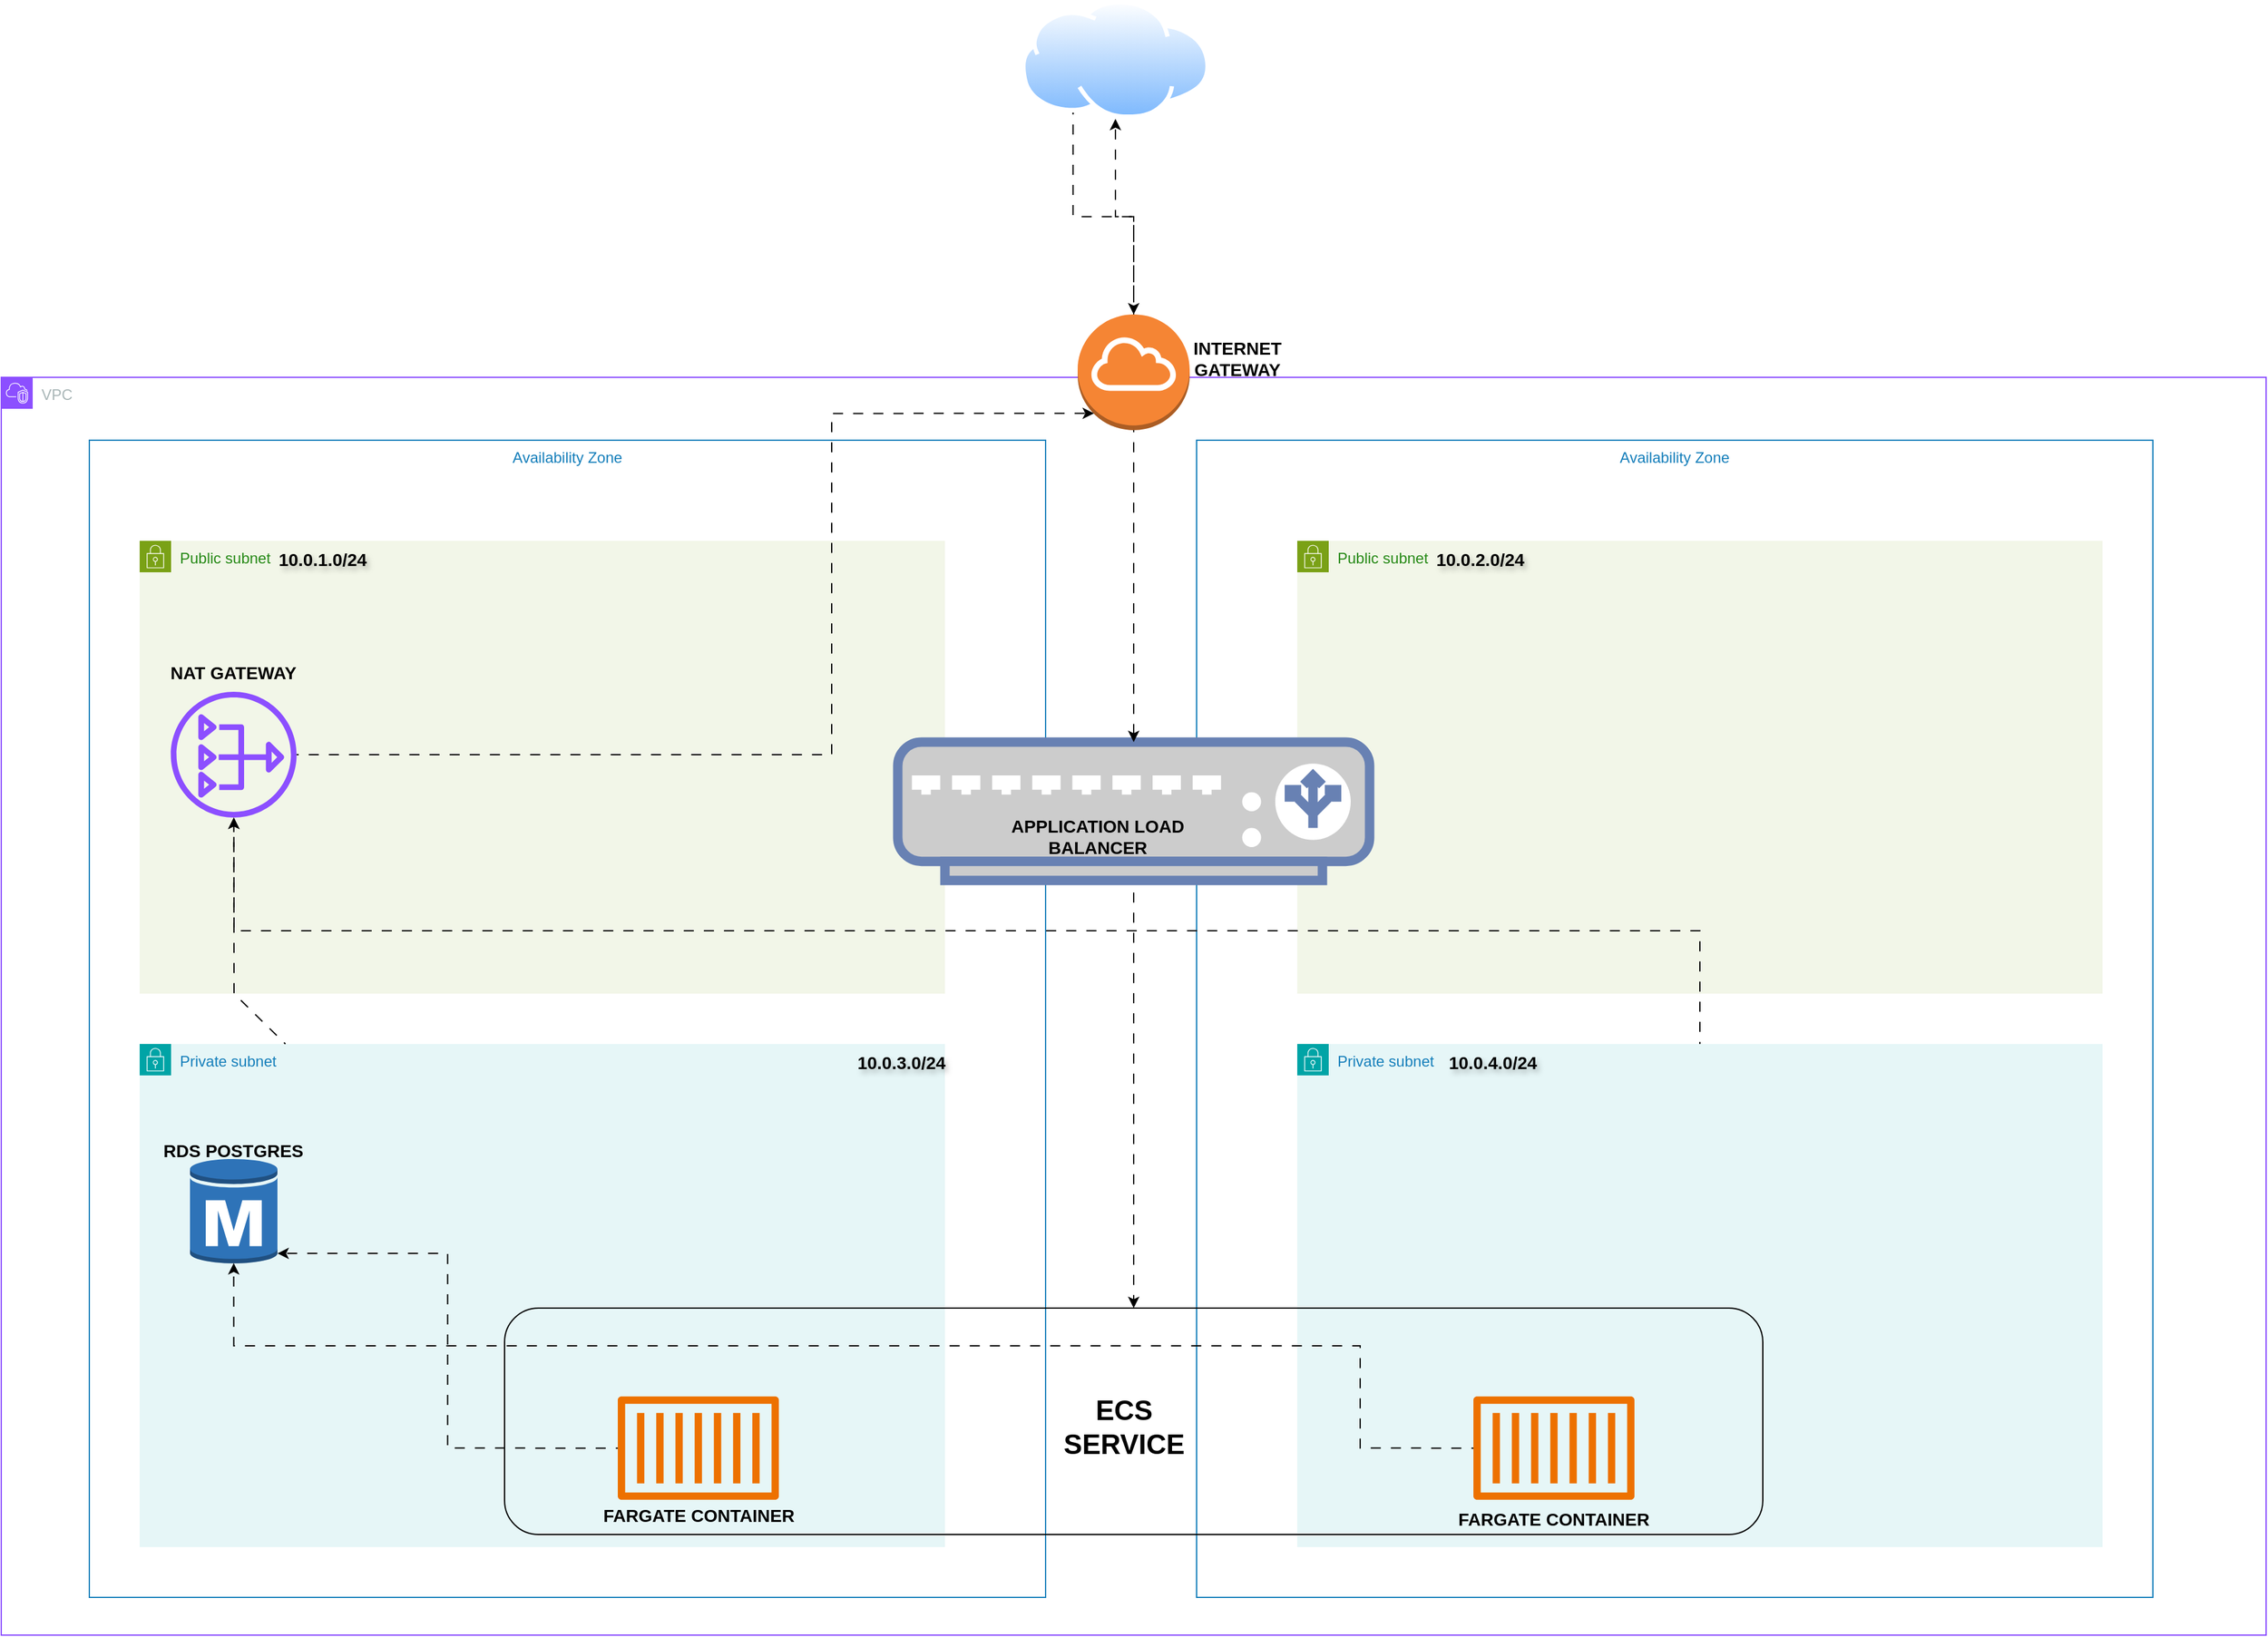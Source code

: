 <mxfile version="24.1.0" type="github">
  <diagram name="Page-0" id="Page-0">
    <mxGraphModel dx="2392" dy="1406" grid="1" gridSize="10" guides="1" tooltips="1" connect="1" arrows="1" fold="1" page="1" pageScale="1" pageWidth="2116" pageHeight="1587" math="0" shadow="0">
      <root>
        <mxCell id="0" />
        <mxCell id="1" parent="0" />
        <mxCell id="ODpNkwMlUyrVwhqXqqqU-3" value="VPC" style="points=[[0,0],[0.25,0],[0.5,0],[0.75,0],[1,0],[1,0.25],[1,0.5],[1,0.75],[1,1],[0.75,1],[0.5,1],[0.25,1],[0,1],[0,0.75],[0,0.5],[0,0.25]];outlineConnect=0;gradientColor=none;html=1;whiteSpace=wrap;fontSize=12;fontStyle=0;container=1;pointerEvents=0;collapsible=0;recursiveResize=0;shape=mxgraph.aws4.group;grIcon=mxgraph.aws4.group_vpc2;strokeColor=#8C4FFF;fillColor=none;verticalAlign=top;align=left;spacingLeft=30;fontColor=#AAB7B8;" vertex="1" parent="1">
          <mxGeometry x="90" y="630" width="1800" height="1000" as="geometry" />
        </mxCell>
        <mxCell id="ODpNkwMlUyrVwhqXqqqU-4" value="Availability Zone" style="fillColor=none;strokeColor=#147EBA;verticalAlign=top;fontStyle=0;fontColor=#147EBA;whiteSpace=wrap;html=1;" vertex="1" parent="ODpNkwMlUyrVwhqXqqqU-3">
          <mxGeometry x="70" y="50" width="760" height="920" as="geometry" />
        </mxCell>
        <mxCell id="ODpNkwMlUyrVwhqXqqqU-7" value="Availability Zone" style="fillColor=none;strokeColor=#147EBA;verticalAlign=top;fontStyle=0;fontColor=#147EBA;whiteSpace=wrap;html=1;" vertex="1" parent="ODpNkwMlUyrVwhqXqqqU-3">
          <mxGeometry x="950" y="50" width="760" height="920" as="geometry" />
        </mxCell>
        <mxCell id="ODpNkwMlUyrVwhqXqqqU-10" value="Public subnet" style="points=[[0,0],[0.25,0],[0.5,0],[0.75,0],[1,0],[1,0.25],[1,0.5],[1,0.75],[1,1],[0.75,1],[0.5,1],[0.25,1],[0,1],[0,0.75],[0,0.5],[0,0.25]];outlineConnect=0;gradientColor=none;html=1;whiteSpace=wrap;fontSize=12;fontStyle=0;container=1;pointerEvents=0;collapsible=0;recursiveResize=0;shape=mxgraph.aws4.group;grIcon=mxgraph.aws4.group_security_group;grStroke=0;strokeColor=#7AA116;fillColor=#F2F6E8;verticalAlign=top;align=left;spacingLeft=30;fontColor=#248814;dashed=0;" vertex="1" parent="ODpNkwMlUyrVwhqXqqqU-3">
          <mxGeometry x="110" y="130" width="640" height="360" as="geometry" />
        </mxCell>
        <mxCell id="ODpNkwMlUyrVwhqXqqqU-15" value="" style="sketch=0;outlineConnect=0;fontColor=#232F3E;gradientColor=none;fillColor=#8C4FFF;strokeColor=none;dashed=0;verticalLabelPosition=bottom;verticalAlign=top;align=center;html=1;fontSize=12;fontStyle=0;aspect=fixed;pointerEvents=1;shape=mxgraph.aws4.nat_gateway;" vertex="1" parent="ODpNkwMlUyrVwhqXqqqU-10">
          <mxGeometry x="24.75" y="120" width="100" height="100" as="geometry" />
        </mxCell>
        <mxCell id="ODpNkwMlUyrVwhqXqqqU-11" value="Public subnet" style="points=[[0,0],[0.25,0],[0.5,0],[0.75,0],[1,0],[1,0.25],[1,0.5],[1,0.75],[1,1],[0.75,1],[0.5,1],[0.25,1],[0,1],[0,0.75],[0,0.5],[0,0.25]];outlineConnect=0;gradientColor=none;html=1;whiteSpace=wrap;fontSize=12;fontStyle=0;container=1;pointerEvents=0;collapsible=0;recursiveResize=0;shape=mxgraph.aws4.group;grIcon=mxgraph.aws4.group_security_group;grStroke=0;strokeColor=#7AA116;fillColor=#F2F6E8;verticalAlign=top;align=left;spacingLeft=30;fontColor=#248814;dashed=0;" vertex="1" parent="ODpNkwMlUyrVwhqXqqqU-3">
          <mxGeometry x="1030" y="130" width="640" height="360" as="geometry" />
        </mxCell>
        <mxCell id="ODpNkwMlUyrVwhqXqqqU-12" value="Private subnet" style="points=[[0,0],[0.25,0],[0.5,0],[0.75,0],[1,0],[1,0.25],[1,0.5],[1,0.75],[1,1],[0.75,1],[0.5,1],[0.25,1],[0,1],[0,0.75],[0,0.5],[0,0.25]];outlineConnect=0;gradientColor=none;html=1;whiteSpace=wrap;fontSize=12;fontStyle=0;container=1;pointerEvents=0;collapsible=0;recursiveResize=0;shape=mxgraph.aws4.group;grIcon=mxgraph.aws4.group_security_group;grStroke=0;strokeColor=#00A4A6;fillColor=#E6F6F7;verticalAlign=top;align=left;spacingLeft=30;fontColor=#147EBA;dashed=0;" vertex="1" parent="ODpNkwMlUyrVwhqXqqqU-3">
          <mxGeometry x="110" y="530" width="640" height="400" as="geometry" />
        </mxCell>
        <mxCell id="ODpNkwMlUyrVwhqXqqqU-50" style="edgeStyle=orthogonalEdgeStyle;rounded=0;orthogonalLoop=1;jettySize=auto;html=1;flowAnimation=1;textShadow=0;ignoreEdge=0;orthogonal=0;enumerate=0;comic=0;backgroundOutline=0;snapToPoint=0;" edge="1" parent="ODpNkwMlUyrVwhqXqqqU-3" source="ODpNkwMlUyrVwhqXqqqU-13" target="ODpNkwMlUyrVwhqXqqqU-15">
          <mxGeometry relative="1" as="geometry">
            <Array as="points">
              <mxPoint x="1350" y="440" />
              <mxPoint x="185" y="440" />
            </Array>
          </mxGeometry>
        </mxCell>
        <mxCell id="ODpNkwMlUyrVwhqXqqqU-13" value="Private subnet" style="points=[[0,0],[0.25,0],[0.5,0],[0.75,0],[1,0],[1,0.25],[1,0.5],[1,0.75],[1,1],[0.75,1],[0.5,1],[0.25,1],[0,1],[0,0.75],[0,0.5],[0,0.25]];outlineConnect=0;gradientColor=none;html=1;whiteSpace=wrap;fontSize=12;fontStyle=0;container=1;pointerEvents=0;collapsible=0;recursiveResize=0;shape=mxgraph.aws4.group;grIcon=mxgraph.aws4.group_security_group;grStroke=0;strokeColor=#00A4A6;fillColor=#E6F6F7;verticalAlign=top;align=left;spacingLeft=30;fontColor=#147EBA;dashed=0;" vertex="1" parent="ODpNkwMlUyrVwhqXqqqU-3">
          <mxGeometry x="1030" y="530" width="640" height="400" as="geometry" />
        </mxCell>
        <mxCell id="ODpNkwMlUyrVwhqXqqqU-49" style="edgeStyle=orthogonalEdgeStyle;rounded=0;orthogonalLoop=1;jettySize=auto;html=1;flowAnimation=1;textShadow=0;ignoreEdge=0;orthogonal=0;enumerate=0;comic=0;backgroundOutline=0;snapToPoint=0;" edge="1" parent="ODpNkwMlUyrVwhqXqqqU-3" source="ODpNkwMlUyrVwhqXqqqU-14" target="ODpNkwMlUyrVwhqXqqqU-18">
          <mxGeometry relative="1" as="geometry" />
        </mxCell>
        <mxCell id="ODpNkwMlUyrVwhqXqqqU-14" value="" style="fontColor=#0066CC;verticalAlign=top;verticalLabelPosition=bottom;labelPosition=center;align=center;html=1;outlineConnect=0;fillColor=#CCCCCC;strokeColor=#6881B3;gradientColor=none;gradientDirection=north;strokeWidth=2;shape=mxgraph.networks.load_balancer;" vertex="1" parent="ODpNkwMlUyrVwhqXqqqU-3">
          <mxGeometry x="712.5" y="290" width="375" height="110" as="geometry" />
        </mxCell>
        <mxCell id="ODpNkwMlUyrVwhqXqqqU-47" style="edgeStyle=orthogonalEdgeStyle;rounded=0;orthogonalLoop=1;jettySize=auto;html=1;flowAnimation=1;textShadow=0;ignoreEdge=0;orthogonal=0;enumerate=0;comic=0;backgroundOutline=0;snapToPoint=0;" edge="1" parent="ODpNkwMlUyrVwhqXqqqU-3" source="ODpNkwMlUyrVwhqXqqqU-12" target="ODpNkwMlUyrVwhqXqqqU-15">
          <mxGeometry relative="1" as="geometry">
            <Array as="points">
              <mxPoint x="185" y="490" />
              <mxPoint x="185" y="490" />
            </Array>
          </mxGeometry>
        </mxCell>
        <mxCell id="ODpNkwMlUyrVwhqXqqqU-16" value="" style="outlineConnect=0;dashed=0;verticalLabelPosition=bottom;verticalAlign=top;align=center;html=1;shape=mxgraph.aws3.rds_db_instance;fillColor=#2E73B8;gradientColor=none;" vertex="1" parent="ODpNkwMlUyrVwhqXqqqU-3">
          <mxGeometry x="150" y="620" width="69.5" height="86" as="geometry" />
        </mxCell>
        <mxCell id="ODpNkwMlUyrVwhqXqqqU-18" value="" style="rounded=1;whiteSpace=wrap;html=1;fillColor=none;" vertex="1" parent="ODpNkwMlUyrVwhqXqqqU-3">
          <mxGeometry x="400" y="740" width="1000" height="180" as="geometry" />
        </mxCell>
        <mxCell id="ODpNkwMlUyrVwhqXqqqU-19" value="" style="sketch=0;outlineConnect=0;fontColor=#232F3E;gradientColor=none;fillColor=#ED7100;strokeColor=none;dashed=0;verticalLabelPosition=bottom;verticalAlign=top;align=center;html=1;fontSize=12;fontStyle=0;aspect=fixed;pointerEvents=1;shape=mxgraph.aws4.container_1;" vertex="1" parent="ODpNkwMlUyrVwhqXqqqU-3">
          <mxGeometry x="490" y="810" width="128" height="82.67" as="geometry" />
        </mxCell>
        <mxCell id="ODpNkwMlUyrVwhqXqqqU-20" value="" style="sketch=0;outlineConnect=0;fontColor=#232F3E;gradientColor=none;fillColor=#ED7100;strokeColor=none;dashed=0;verticalLabelPosition=bottom;verticalAlign=top;align=center;html=1;fontSize=12;fontStyle=0;aspect=fixed;pointerEvents=1;shape=mxgraph.aws4.container_1;" vertex="1" parent="ODpNkwMlUyrVwhqXqqqU-3">
          <mxGeometry x="1170" y="810" width="128" height="82.67" as="geometry" />
        </mxCell>
        <mxCell id="ODpNkwMlUyrVwhqXqqqU-25" value="&lt;h3&gt;&lt;font style=&quot;font-size: 14px;&quot;&gt;NAT GATEWAY&lt;/font&gt;&lt;/h3&gt;" style="text;strokeColor=none;align=center;fillColor=none;html=1;verticalAlign=middle;whiteSpace=wrap;rounded=0;" vertex="1" parent="ODpNkwMlUyrVwhqXqqqU-3">
          <mxGeometry x="122.13" y="220" width="125.25" height="30" as="geometry" />
        </mxCell>
        <mxCell id="ODpNkwMlUyrVwhqXqqqU-28" value="&lt;h3&gt;&lt;font style=&quot;font-size: 14px;&quot;&gt;FARGATE CONTAINER&lt;/font&gt;&lt;/h3&gt;" style="text;strokeColor=none;align=center;fillColor=none;html=1;verticalAlign=middle;whiteSpace=wrap;rounded=0;" vertex="1" parent="ODpNkwMlUyrVwhqXqqqU-3">
          <mxGeometry x="469.69" y="890" width="168.63" height="30" as="geometry" />
        </mxCell>
        <mxCell id="ODpNkwMlUyrVwhqXqqqU-29" value="&lt;h3&gt;&lt;font style=&quot;font-size: 14px;&quot;&gt;FARGATE CONTAINER&lt;/font&gt;&lt;/h3&gt;" style="text;strokeColor=none;align=center;fillColor=none;html=1;verticalAlign=middle;whiteSpace=wrap;rounded=0;" vertex="1" parent="ODpNkwMlUyrVwhqXqqqU-3">
          <mxGeometry x="1150" y="892.67" width="168" height="30" as="geometry" />
        </mxCell>
        <mxCell id="ODpNkwMlUyrVwhqXqqqU-30" value="&lt;h3&gt;&lt;font style=&quot;font-size: 14px;&quot;&gt;10.0.1.0/24&lt;/font&gt;&lt;/h3&gt;" style="text;strokeColor=none;align=center;fillColor=none;html=1;verticalAlign=middle;whiteSpace=wrap;rounded=0;textShadow=1;labelBorderColor=none;labelBackgroundColor=none;" vertex="1" parent="ODpNkwMlUyrVwhqXqqqU-3">
          <mxGeometry x="219.5" y="130" width="70.5" height="30" as="geometry" />
        </mxCell>
        <mxCell id="ODpNkwMlUyrVwhqXqqqU-31" value="&lt;h3&gt;&lt;font style=&quot;font-size: 14px;&quot;&gt;10.0.3.0/24&lt;/font&gt;&lt;/h3&gt;" style="text;strokeColor=none;align=center;fillColor=none;html=1;verticalAlign=middle;whiteSpace=wrap;rounded=0;textShadow=1;labelBorderColor=none;labelBackgroundColor=none;" vertex="1" parent="ODpNkwMlUyrVwhqXqqqU-3">
          <mxGeometry x="679.5" y="530" width="70.5" height="30" as="geometry" />
        </mxCell>
        <mxCell id="ODpNkwMlUyrVwhqXqqqU-32" value="&lt;h3&gt;&lt;font style=&quot;font-size: 14px;&quot;&gt;10.0.2.0/24&lt;/font&gt;&lt;/h3&gt;" style="text;strokeColor=none;align=center;fillColor=none;html=1;verticalAlign=middle;whiteSpace=wrap;rounded=0;textShadow=1;labelBorderColor=none;labelBackgroundColor=none;" vertex="1" parent="ODpNkwMlUyrVwhqXqqqU-3">
          <mxGeometry x="1140" y="130" width="70.5" height="30" as="geometry" />
        </mxCell>
        <mxCell id="ODpNkwMlUyrVwhqXqqqU-33" value="&lt;h3&gt;&lt;font style=&quot;font-size: 14px;&quot;&gt;10.0.4.0/24&lt;/font&gt;&lt;/h3&gt;" style="text;strokeColor=none;align=center;fillColor=none;html=1;verticalAlign=middle;whiteSpace=wrap;rounded=0;textShadow=1;labelBorderColor=none;labelBackgroundColor=none;" vertex="1" parent="ODpNkwMlUyrVwhqXqqqU-3">
          <mxGeometry x="1150" y="530" width="70.5" height="30" as="geometry" />
        </mxCell>
        <mxCell id="ODpNkwMlUyrVwhqXqqqU-34" value="&lt;h3 style=&quot;font-size: 22px;&quot;&gt;&lt;font style=&quot;font-size: 22px;&quot;&gt;ECS SERVICE&lt;/font&gt;&lt;/h3&gt;" style="text;strokeColor=none;align=center;fillColor=none;html=1;verticalAlign=middle;whiteSpace=wrap;rounded=0;fontSize=22;" vertex="1" parent="ODpNkwMlUyrVwhqXqqqU-3">
          <mxGeometry x="830" y="820" width="125.25" height="30" as="geometry" />
        </mxCell>
        <mxCell id="ODpNkwMlUyrVwhqXqqqU-35" value="&lt;h3&gt;&lt;font style=&quot;font-size: 14px;&quot;&gt;APPLICATION LOAD BALANCER&lt;/font&gt;&lt;/h3&gt;" style="text;strokeColor=none;align=center;fillColor=none;html=1;verticalAlign=middle;whiteSpace=wrap;rounded=0;" vertex="1" parent="ODpNkwMlUyrVwhqXqqqU-3">
          <mxGeometry x="786.62" y="350" width="168.63" height="30" as="geometry" />
        </mxCell>
        <mxCell id="ODpNkwMlUyrVwhqXqqqU-45" style="edgeStyle=orthogonalEdgeStyle;rounded=0;orthogonalLoop=1;jettySize=auto;html=1;entryX=1;entryY=0.89;entryDx=0;entryDy=0;entryPerimeter=0;flowAnimation=1;textShadow=0;ignoreEdge=0;orthogonal=0;enumerate=0;comic=0;backgroundOutline=0;snapToPoint=0;" edge="1" parent="ODpNkwMlUyrVwhqXqqqU-3" source="ODpNkwMlUyrVwhqXqqqU-19" target="ODpNkwMlUyrVwhqXqqqU-16">
          <mxGeometry relative="1" as="geometry" />
        </mxCell>
        <mxCell id="ODpNkwMlUyrVwhqXqqqU-46" style="edgeStyle=orthogonalEdgeStyle;rounded=0;orthogonalLoop=1;jettySize=auto;html=1;entryX=0.5;entryY=0.98;entryDx=0;entryDy=0;entryPerimeter=0;flowAnimation=1;textShadow=0;ignoreEdge=0;orthogonal=0;enumerate=0;comic=0;backgroundOutline=0;snapToPoint=0;" edge="1" parent="ODpNkwMlUyrVwhqXqqqU-3" source="ODpNkwMlUyrVwhqXqqqU-20" target="ODpNkwMlUyrVwhqXqqqU-16">
          <mxGeometry relative="1" as="geometry">
            <Array as="points">
              <mxPoint x="1080" y="851" />
              <mxPoint x="1080" y="770" />
              <mxPoint x="185" y="770" />
            </Array>
          </mxGeometry>
        </mxCell>
        <mxCell id="ODpNkwMlUyrVwhqXqqqU-27" value="&lt;h3&gt;&lt;font style=&quot;font-size: 14px;&quot;&gt;RDS POSTGRES&lt;/font&gt;&lt;/h3&gt;" style="text;strokeColor=none;align=center;fillColor=none;html=1;verticalAlign=middle;whiteSpace=wrap;rounded=0;" vertex="1" parent="ODpNkwMlUyrVwhqXqqqU-3">
          <mxGeometry x="122.13" y="600" width="125.25" height="30" as="geometry" />
        </mxCell>
        <mxCell id="ODpNkwMlUyrVwhqXqqqU-8" value="" style="image;aspect=fixed;perimeter=ellipsePerimeter;html=1;align=center;shadow=0;dashed=0;spacingTop=3;image=img/lib/active_directory/internet_cloud.svg;" vertex="1" parent="1">
          <mxGeometry x="900.5" y="330" width="150" height="94.5" as="geometry" />
        </mxCell>
        <mxCell id="ODpNkwMlUyrVwhqXqqqU-37" style="edgeStyle=orthogonalEdgeStyle;rounded=0;orthogonalLoop=1;jettySize=auto;html=1;exitX=0.5;exitY=0;exitDx=0;exitDy=0;exitPerimeter=0;entryX=0.5;entryY=1;entryDx=0;entryDy=0;flowAnimation=1;textShadow=0;ignoreEdge=0;orthogonal=0;enumerate=0;comic=0;backgroundOutline=0;snapToPoint=0;" edge="1" parent="1" source="ODpNkwMlUyrVwhqXqqqU-9" target="ODpNkwMlUyrVwhqXqqqU-8">
          <mxGeometry relative="1" as="geometry" />
        </mxCell>
        <mxCell id="ODpNkwMlUyrVwhqXqqqU-9" value="" style="outlineConnect=0;dashed=0;verticalLabelPosition=bottom;verticalAlign=top;align=center;html=1;shape=mxgraph.aws3.internet_gateway;fillColor=#F58534;gradientColor=none;" vertex="1" parent="1">
          <mxGeometry x="945.5" y="580" width="89" height="92" as="geometry" />
        </mxCell>
        <mxCell id="ODpNkwMlUyrVwhqXqqqU-40" style="edgeStyle=orthogonalEdgeStyle;rounded=0;orthogonalLoop=1;jettySize=auto;html=1;exitX=0.25;exitY=1;exitDx=0;exitDy=0;entryX=0.5;entryY=0;entryDx=0;entryDy=0;entryPerimeter=0;flowAnimation=1;textShadow=0;ignoreEdge=0;orthogonal=0;enumerate=0;comic=0;backgroundOutline=0;snapToPoint=0;" edge="1" parent="1" source="ODpNkwMlUyrVwhqXqqqU-8" target="ODpNkwMlUyrVwhqXqqqU-9">
          <mxGeometry relative="1" as="geometry" />
        </mxCell>
        <mxCell id="ODpNkwMlUyrVwhqXqqqU-41" value="&lt;h3&gt;&lt;font style=&quot;font-size: 14px;&quot;&gt;INTERNET GATEWAY&lt;/font&gt;&lt;/h3&gt;" style="text;strokeColor=none;align=center;fillColor=none;html=1;verticalAlign=middle;whiteSpace=wrap;rounded=0;" vertex="1" parent="1">
          <mxGeometry x="1010" y="600" width="125.25" height="30" as="geometry" />
        </mxCell>
        <mxCell id="ODpNkwMlUyrVwhqXqqqU-42" style="edgeStyle=orthogonalEdgeStyle;rounded=0;orthogonalLoop=1;jettySize=auto;html=1;entryX=0.5;entryY=0;entryDx=0;entryDy=0;entryPerimeter=0;flowAnimation=1;textShadow=0;ignoreEdge=0;orthogonal=0;enumerate=0;comic=0;backgroundOutline=0;snapToPoint=0;" edge="1" parent="1" source="ODpNkwMlUyrVwhqXqqqU-9" target="ODpNkwMlUyrVwhqXqqqU-14">
          <mxGeometry relative="1" as="geometry" />
        </mxCell>
        <mxCell id="ODpNkwMlUyrVwhqXqqqU-44" style="edgeStyle=orthogonalEdgeStyle;rounded=0;orthogonalLoop=1;jettySize=auto;html=1;entryX=0.145;entryY=0.855;entryDx=0;entryDy=0;entryPerimeter=0;flowAnimation=1;textShadow=0;ignoreEdge=0;orthogonal=0;enumerate=0;comic=0;backgroundOutline=0;snapToPoint=0;" edge="1" parent="1" source="ODpNkwMlUyrVwhqXqqqU-15" target="ODpNkwMlUyrVwhqXqqqU-9">
          <mxGeometry relative="1" as="geometry">
            <Array as="points">
              <mxPoint x="750" y="930" />
              <mxPoint x="750" y="659" />
            </Array>
          </mxGeometry>
        </mxCell>
      </root>
    </mxGraphModel>
  </diagram>
</mxfile>
